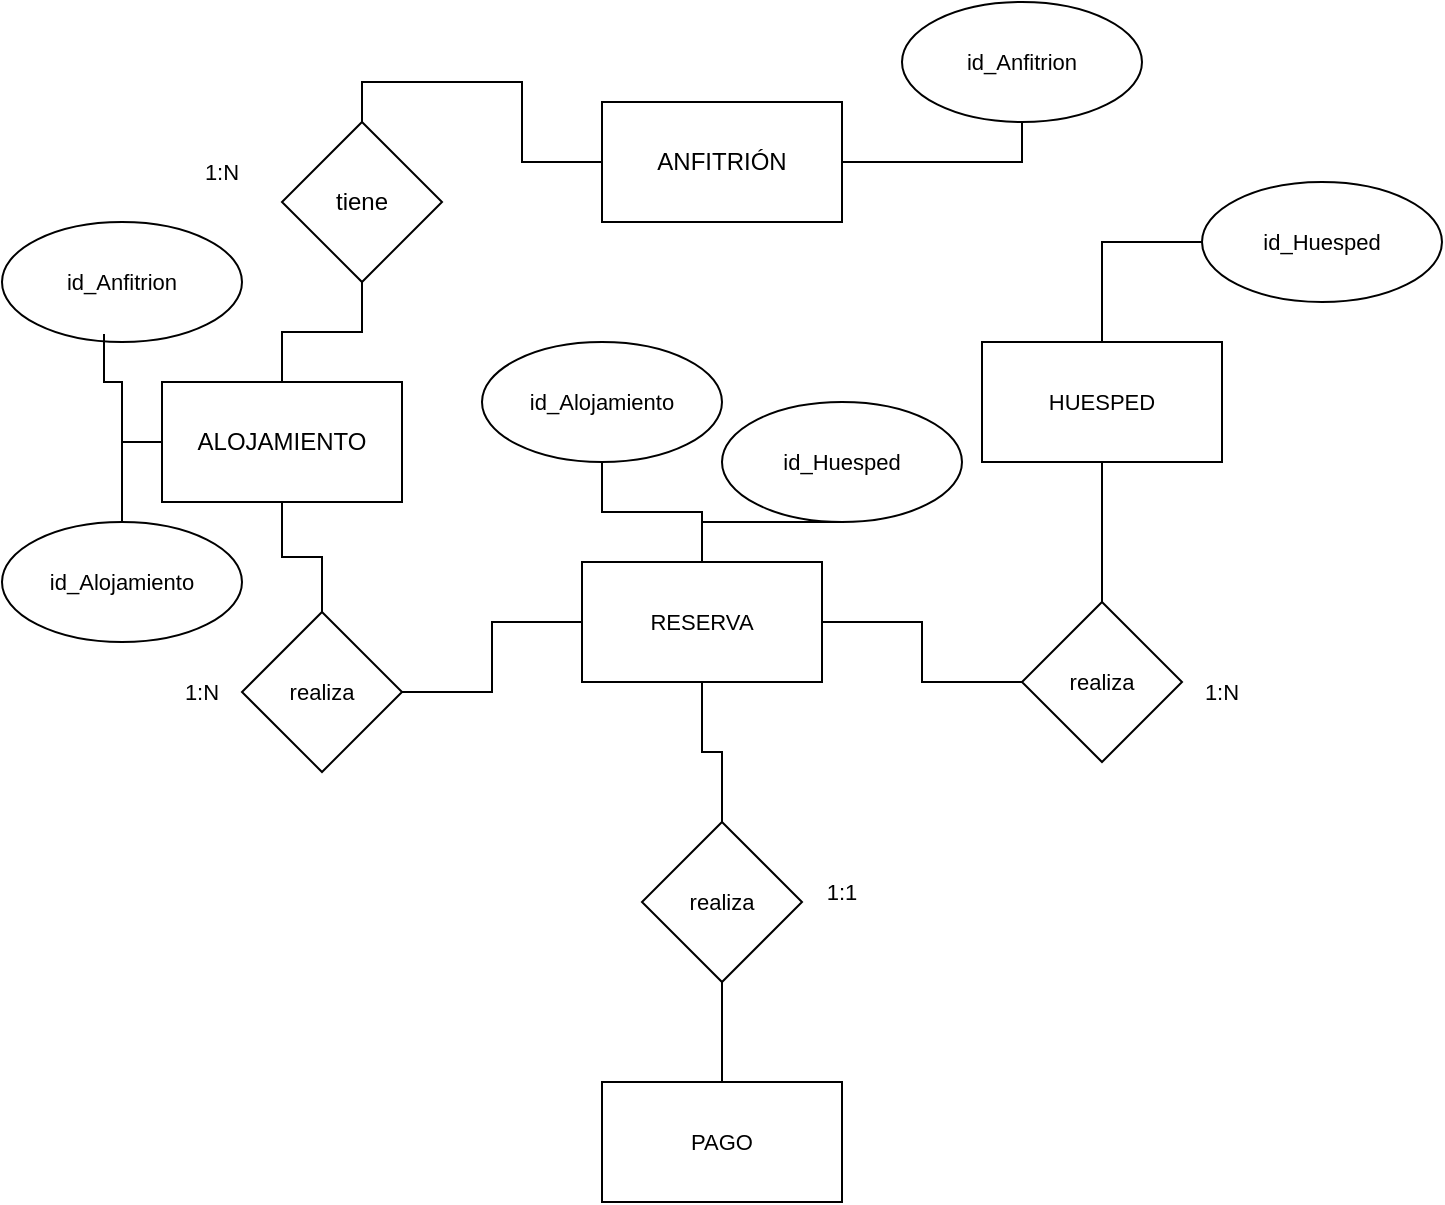 <mxfile version="28.2.8">
  <diagram name="Página-1" id="NtjZ7u5I-EfhgGrNU-Rt">
    <mxGraphModel dx="976" dy="755" grid="1" gridSize="10" guides="1" tooltips="1" connect="1" arrows="1" fold="1" page="1" pageScale="1" pageWidth="827" pageHeight="1169" math="0" shadow="0">
      <root>
        <mxCell id="0" />
        <mxCell id="1" parent="0" />
        <mxCell id="QNH4G4x86fzd7fyYem3D-6" style="edgeStyle=orthogonalEdgeStyle;rounded=0;orthogonalLoop=1;jettySize=auto;html=1;entryX=0.5;entryY=0;entryDx=0;entryDy=0;endArrow=none;endFill=0;" edge="1" parent="1" source="QNH4G4x86fzd7fyYem3D-2" target="QNH4G4x86fzd7fyYem3D-5">
          <mxGeometry relative="1" as="geometry" />
        </mxCell>
        <mxCell id="QNH4G4x86fzd7fyYem3D-27" style="edgeStyle=orthogonalEdgeStyle;shape=connector;rounded=0;orthogonalLoop=1;jettySize=auto;html=1;entryX=0.5;entryY=1;entryDx=0;entryDy=0;strokeColor=default;align=center;verticalAlign=middle;fontFamily=Helvetica;fontSize=11;fontColor=default;labelBackgroundColor=default;endArrow=none;endFill=0;" edge="1" parent="1" source="QNH4G4x86fzd7fyYem3D-2" target="QNH4G4x86fzd7fyYem3D-23">
          <mxGeometry relative="1" as="geometry" />
        </mxCell>
        <mxCell id="QNH4G4x86fzd7fyYem3D-2" value="ANFITRIÓN" style="whiteSpace=wrap;html=1;" vertex="1" parent="1">
          <mxGeometry x="310" y="70" width="120" height="60" as="geometry" />
        </mxCell>
        <mxCell id="QNH4G4x86fzd7fyYem3D-29" style="edgeStyle=orthogonalEdgeStyle;shape=connector;rounded=0;orthogonalLoop=1;jettySize=auto;html=1;entryX=0.5;entryY=0;entryDx=0;entryDy=0;strokeColor=default;align=center;verticalAlign=middle;fontFamily=Helvetica;fontSize=11;fontColor=default;labelBackgroundColor=default;endArrow=none;endFill=0;" edge="1" parent="1" source="QNH4G4x86fzd7fyYem3D-3" target="QNH4G4x86fzd7fyYem3D-28">
          <mxGeometry relative="1" as="geometry">
            <Array as="points">
              <mxPoint x="70" y="240" />
            </Array>
          </mxGeometry>
        </mxCell>
        <mxCell id="QNH4G4x86fzd7fyYem3D-3" value="ALOJAMIENTO" style="whiteSpace=wrap;html=1;" vertex="1" parent="1">
          <mxGeometry x="90" y="210" width="120" height="60" as="geometry" />
        </mxCell>
        <mxCell id="QNH4G4x86fzd7fyYem3D-7" style="edgeStyle=orthogonalEdgeStyle;shape=connector;rounded=0;orthogonalLoop=1;jettySize=auto;html=1;strokeColor=default;align=center;verticalAlign=middle;fontFamily=Helvetica;fontSize=11;fontColor=default;labelBackgroundColor=default;endArrow=none;endFill=0;" edge="1" parent="1" source="QNH4G4x86fzd7fyYem3D-5" target="QNH4G4x86fzd7fyYem3D-3">
          <mxGeometry relative="1" as="geometry" />
        </mxCell>
        <mxCell id="QNH4G4x86fzd7fyYem3D-5" value="tiene" style="rhombus;whiteSpace=wrap;html=1;" vertex="1" parent="1">
          <mxGeometry x="150" y="80" width="80" height="80" as="geometry" />
        </mxCell>
        <mxCell id="QNH4G4x86fzd7fyYem3D-8" value="1:N" style="text;html=1;whiteSpace=wrap;strokeColor=none;fillColor=none;align=center;verticalAlign=middle;rounded=0;fontFamily=Helvetica;fontSize=11;fontColor=default;labelBackgroundColor=default;" vertex="1" parent="1">
          <mxGeometry x="90" y="90" width="60" height="30" as="geometry" />
        </mxCell>
        <mxCell id="QNH4G4x86fzd7fyYem3D-12" style="edgeStyle=orthogonalEdgeStyle;shape=connector;rounded=0;orthogonalLoop=1;jettySize=auto;html=1;exitX=0.5;exitY=1;exitDx=0;exitDy=0;strokeColor=default;align=center;verticalAlign=middle;fontFamily=Helvetica;fontSize=11;fontColor=default;labelBackgroundColor=default;endArrow=none;endFill=0;" edge="1" parent="1" source="QNH4G4x86fzd7fyYem3D-9" target="QNH4G4x86fzd7fyYem3D-11">
          <mxGeometry relative="1" as="geometry" />
        </mxCell>
        <mxCell id="QNH4G4x86fzd7fyYem3D-35" style="edgeStyle=orthogonalEdgeStyle;shape=connector;rounded=0;orthogonalLoop=1;jettySize=auto;html=1;entryX=0;entryY=0.5;entryDx=0;entryDy=0;strokeColor=default;align=center;verticalAlign=middle;fontFamily=Helvetica;fontSize=11;fontColor=default;labelBackgroundColor=default;endArrow=none;endFill=0;" edge="1" parent="1" source="QNH4G4x86fzd7fyYem3D-9" target="QNH4G4x86fzd7fyYem3D-34">
          <mxGeometry relative="1" as="geometry" />
        </mxCell>
        <mxCell id="QNH4G4x86fzd7fyYem3D-9" value="HUESPED" style="whiteSpace=wrap;html=1;fontFamily=Helvetica;fontSize=11;fontColor=default;labelBackgroundColor=default;" vertex="1" parent="1">
          <mxGeometry x="500" y="190" width="120" height="60" as="geometry" />
        </mxCell>
        <mxCell id="QNH4G4x86fzd7fyYem3D-16" style="edgeStyle=orthogonalEdgeStyle;shape=connector;rounded=0;orthogonalLoop=1;jettySize=auto;html=1;strokeColor=default;align=center;verticalAlign=middle;fontFamily=Helvetica;fontSize=11;fontColor=default;labelBackgroundColor=default;endArrow=none;endFill=0;" edge="1" parent="1" source="QNH4G4x86fzd7fyYem3D-10" target="QNH4G4x86fzd7fyYem3D-15">
          <mxGeometry relative="1" as="geometry" />
        </mxCell>
        <mxCell id="QNH4G4x86fzd7fyYem3D-21" style="edgeStyle=orthogonalEdgeStyle;shape=connector;rounded=0;orthogonalLoop=1;jettySize=auto;html=1;strokeColor=default;align=center;verticalAlign=middle;fontFamily=Helvetica;fontSize=11;fontColor=default;labelBackgroundColor=default;endArrow=none;endFill=0;" edge="1" parent="1" source="QNH4G4x86fzd7fyYem3D-10" target="QNH4G4x86fzd7fyYem3D-19">
          <mxGeometry relative="1" as="geometry" />
        </mxCell>
        <mxCell id="QNH4G4x86fzd7fyYem3D-31" style="edgeStyle=orthogonalEdgeStyle;shape=connector;rounded=0;orthogonalLoop=1;jettySize=auto;html=1;strokeColor=default;align=center;verticalAlign=middle;fontFamily=Helvetica;fontSize=11;fontColor=default;labelBackgroundColor=default;endArrow=none;endFill=0;" edge="1" parent="1" source="QNH4G4x86fzd7fyYem3D-10" target="QNH4G4x86fzd7fyYem3D-30">
          <mxGeometry relative="1" as="geometry" />
        </mxCell>
        <mxCell id="QNH4G4x86fzd7fyYem3D-33" style="edgeStyle=orthogonalEdgeStyle;shape=connector;rounded=0;orthogonalLoop=1;jettySize=auto;html=1;entryX=0.5;entryY=1;entryDx=0;entryDy=0;strokeColor=default;align=center;verticalAlign=middle;fontFamily=Helvetica;fontSize=11;fontColor=default;labelBackgroundColor=default;endArrow=none;endFill=0;" edge="1" parent="1" source="QNH4G4x86fzd7fyYem3D-10" target="QNH4G4x86fzd7fyYem3D-32">
          <mxGeometry relative="1" as="geometry" />
        </mxCell>
        <mxCell id="QNH4G4x86fzd7fyYem3D-10" value="RESERVA" style="whiteSpace=wrap;html=1;fontFamily=Helvetica;fontSize=11;fontColor=default;labelBackgroundColor=default;" vertex="1" parent="1">
          <mxGeometry x="300" y="300" width="120" height="60" as="geometry" />
        </mxCell>
        <mxCell id="QNH4G4x86fzd7fyYem3D-13" style="edgeStyle=orthogonalEdgeStyle;shape=connector;rounded=0;orthogonalLoop=1;jettySize=auto;html=1;strokeColor=default;align=center;verticalAlign=middle;fontFamily=Helvetica;fontSize=11;fontColor=default;labelBackgroundColor=default;endArrow=none;endFill=0;" edge="1" parent="1" source="QNH4G4x86fzd7fyYem3D-11" target="QNH4G4x86fzd7fyYem3D-10">
          <mxGeometry relative="1" as="geometry" />
        </mxCell>
        <mxCell id="QNH4G4x86fzd7fyYem3D-11" value="realiza" style="rhombus;whiteSpace=wrap;html=1;fontFamily=Helvetica;fontSize=11;fontColor=default;labelBackgroundColor=default;" vertex="1" parent="1">
          <mxGeometry x="520" y="320" width="80" height="80" as="geometry" />
        </mxCell>
        <mxCell id="QNH4G4x86fzd7fyYem3D-14" value="1:N" style="text;html=1;whiteSpace=wrap;strokeColor=none;fillColor=none;align=center;verticalAlign=middle;rounded=0;fontFamily=Helvetica;fontSize=11;fontColor=default;labelBackgroundColor=default;" vertex="1" parent="1">
          <mxGeometry x="590" y="350" width="60" height="30" as="geometry" />
        </mxCell>
        <mxCell id="QNH4G4x86fzd7fyYem3D-17" style="edgeStyle=orthogonalEdgeStyle;shape=connector;rounded=0;orthogonalLoop=1;jettySize=auto;html=1;strokeColor=default;align=center;verticalAlign=middle;fontFamily=Helvetica;fontSize=11;fontColor=default;labelBackgroundColor=default;endArrow=none;endFill=0;" edge="1" parent="1" source="QNH4G4x86fzd7fyYem3D-15" target="QNH4G4x86fzd7fyYem3D-3">
          <mxGeometry relative="1" as="geometry" />
        </mxCell>
        <mxCell id="QNH4G4x86fzd7fyYem3D-15" value="realiza" style="rhombus;whiteSpace=wrap;html=1;fontFamily=Helvetica;fontSize=11;fontColor=default;labelBackgroundColor=default;" vertex="1" parent="1">
          <mxGeometry x="130" y="325" width="80" height="80" as="geometry" />
        </mxCell>
        <mxCell id="QNH4G4x86fzd7fyYem3D-18" value="1:N" style="text;html=1;whiteSpace=wrap;strokeColor=none;fillColor=none;align=center;verticalAlign=middle;rounded=0;fontFamily=Helvetica;fontSize=11;fontColor=default;labelBackgroundColor=default;" vertex="1" parent="1">
          <mxGeometry x="80" y="350" width="60" height="30" as="geometry" />
        </mxCell>
        <mxCell id="QNH4G4x86fzd7fyYem3D-22" style="edgeStyle=orthogonalEdgeStyle;shape=connector;rounded=0;orthogonalLoop=1;jettySize=auto;html=1;strokeColor=default;align=center;verticalAlign=middle;fontFamily=Helvetica;fontSize=11;fontColor=default;labelBackgroundColor=default;endArrow=none;endFill=0;" edge="1" parent="1" source="QNH4G4x86fzd7fyYem3D-19" target="QNH4G4x86fzd7fyYem3D-20">
          <mxGeometry relative="1" as="geometry" />
        </mxCell>
        <mxCell id="QNH4G4x86fzd7fyYem3D-19" value="realiza" style="rhombus;whiteSpace=wrap;html=1;fontFamily=Helvetica;fontSize=11;fontColor=default;labelBackgroundColor=default;" vertex="1" parent="1">
          <mxGeometry x="330" y="430" width="80" height="80" as="geometry" />
        </mxCell>
        <mxCell id="QNH4G4x86fzd7fyYem3D-20" value="PAGO" style="whiteSpace=wrap;html=1;fontFamily=Helvetica;fontSize=11;fontColor=default;labelBackgroundColor=default;" vertex="1" parent="1">
          <mxGeometry x="310" y="560" width="120" height="60" as="geometry" />
        </mxCell>
        <mxCell id="QNH4G4x86fzd7fyYem3D-23" value="id_Anfitrion" style="ellipse;whiteSpace=wrap;html=1;fontFamily=Helvetica;fontSize=11;fontColor=default;labelBackgroundColor=default;" vertex="1" parent="1">
          <mxGeometry x="460" y="20" width="120" height="60" as="geometry" />
        </mxCell>
        <mxCell id="QNH4G4x86fzd7fyYem3D-25" value="id_Anfitrion" style="ellipse;whiteSpace=wrap;html=1;fontFamily=Helvetica;fontSize=11;fontColor=default;labelBackgroundColor=default;" vertex="1" parent="1">
          <mxGeometry x="10" y="130" width="120" height="60" as="geometry" />
        </mxCell>
        <mxCell id="QNH4G4x86fzd7fyYem3D-26" style="edgeStyle=orthogonalEdgeStyle;shape=connector;rounded=0;orthogonalLoop=1;jettySize=auto;html=1;entryX=0.425;entryY=0.933;entryDx=0;entryDy=0;entryPerimeter=0;strokeColor=default;align=center;verticalAlign=middle;fontFamily=Helvetica;fontSize=11;fontColor=default;labelBackgroundColor=default;endArrow=none;endFill=0;" edge="1" parent="1" source="QNH4G4x86fzd7fyYem3D-3" target="QNH4G4x86fzd7fyYem3D-25">
          <mxGeometry relative="1" as="geometry">
            <Array as="points">
              <mxPoint x="70" y="240" />
              <mxPoint x="70" y="210" />
              <mxPoint x="61" y="210" />
            </Array>
          </mxGeometry>
        </mxCell>
        <mxCell id="QNH4G4x86fzd7fyYem3D-28" value="id_Alojamiento" style="ellipse;whiteSpace=wrap;html=1;fontFamily=Helvetica;fontSize=11;fontColor=default;labelBackgroundColor=default;" vertex="1" parent="1">
          <mxGeometry x="10" y="280" width="120" height="60" as="geometry" />
        </mxCell>
        <mxCell id="QNH4G4x86fzd7fyYem3D-30" value="id_Alojamiento" style="ellipse;whiteSpace=wrap;html=1;fontFamily=Helvetica;fontSize=11;fontColor=default;labelBackgroundColor=default;" vertex="1" parent="1">
          <mxGeometry x="250" y="190" width="120" height="60" as="geometry" />
        </mxCell>
        <mxCell id="QNH4G4x86fzd7fyYem3D-32" value="id_Huesped" style="ellipse;whiteSpace=wrap;html=1;fontFamily=Helvetica;fontSize=11;fontColor=default;labelBackgroundColor=default;" vertex="1" parent="1">
          <mxGeometry x="370" y="220" width="120" height="60" as="geometry" />
        </mxCell>
        <mxCell id="QNH4G4x86fzd7fyYem3D-34" value="id_Huesped" style="ellipse;whiteSpace=wrap;html=1;fontFamily=Helvetica;fontSize=11;fontColor=default;labelBackgroundColor=default;" vertex="1" parent="1">
          <mxGeometry x="610" y="110" width="120" height="60" as="geometry" />
        </mxCell>
        <mxCell id="QNH4G4x86fzd7fyYem3D-36" value="1:1" style="text;html=1;whiteSpace=wrap;strokeColor=none;fillColor=none;align=center;verticalAlign=middle;rounded=0;fontFamily=Helvetica;fontSize=11;fontColor=default;labelBackgroundColor=default;" vertex="1" parent="1">
          <mxGeometry x="400" y="450" width="60" height="30" as="geometry" />
        </mxCell>
      </root>
    </mxGraphModel>
  </diagram>
</mxfile>
